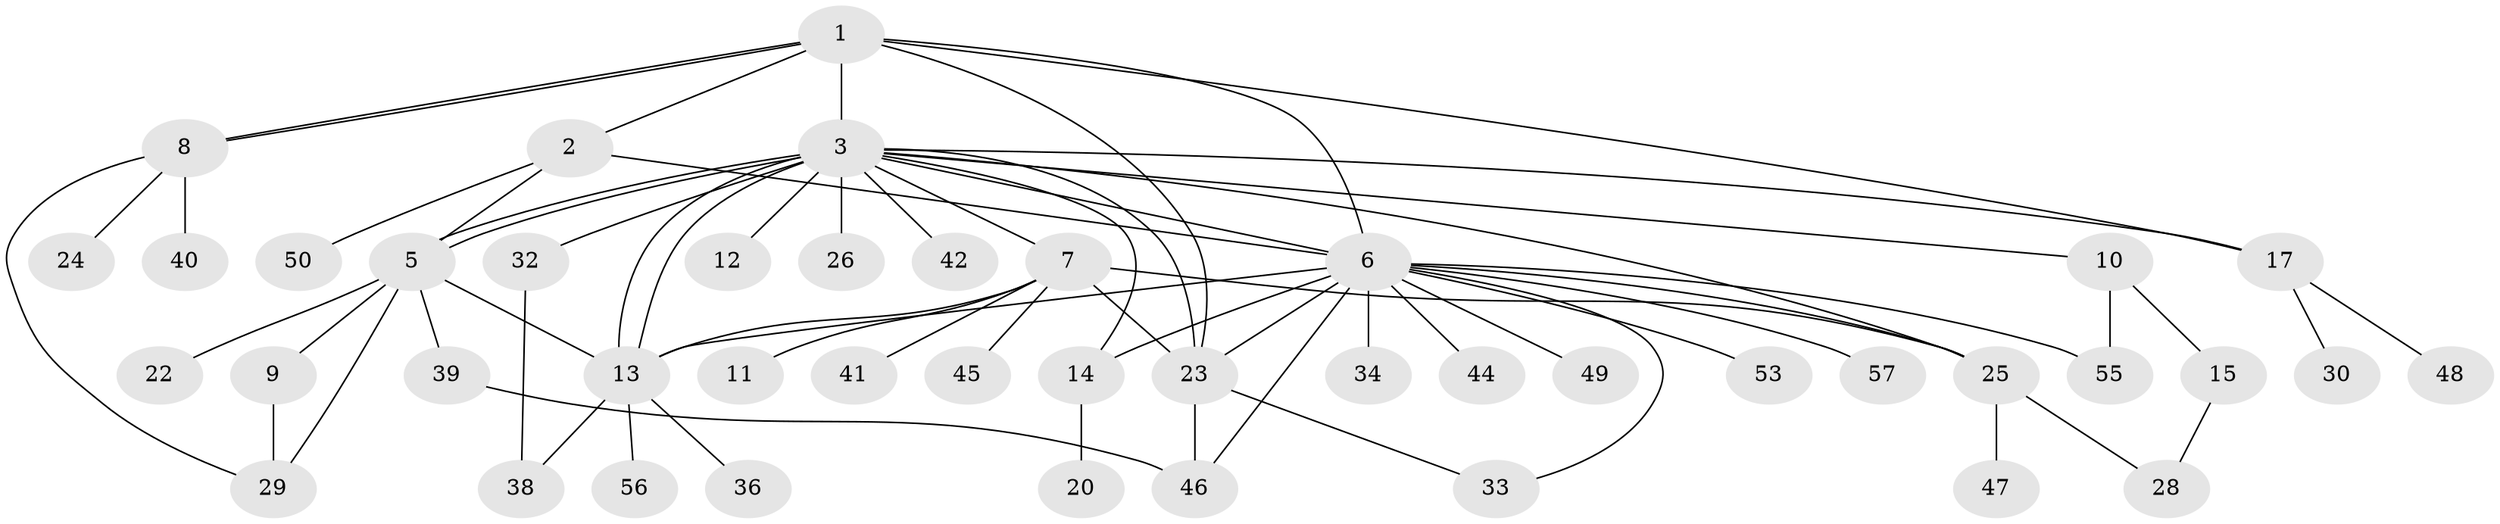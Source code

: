 // original degree distribution, {7: 0.017543859649122806, 4: 0.07017543859649122, 17: 0.017543859649122806, 8: 0.05263157894736842, 14: 0.017543859649122806, 6: 0.017543859649122806, 2: 0.21052631578947367, 3: 0.15789473684210525, 1: 0.40350877192982454, 9: 0.017543859649122806, 5: 0.017543859649122806}
// Generated by graph-tools (version 1.1) at 2025/11/02/27/25 16:11:13]
// undirected, 44 vertices, 67 edges
graph export_dot {
graph [start="1"]
  node [color=gray90,style=filled];
  1;
  2 [super="+52"];
  3 [super="+4"];
  5 [super="+19"];
  6 [super="+27"];
  7 [super="+21"];
  8 [super="+35"];
  9 [super="+37"];
  10;
  11;
  12;
  13 [super="+16"];
  14;
  15 [super="+54"];
  17 [super="+18"];
  20;
  22;
  23 [super="+51"];
  24;
  25 [super="+43"];
  26;
  28 [super="+31"];
  29;
  30;
  32;
  33;
  34;
  36;
  38;
  39;
  40;
  41;
  42;
  44;
  45;
  46;
  47;
  48;
  49;
  50;
  53;
  55;
  56;
  57;
  1 -- 2;
  1 -- 3;
  1 -- 6;
  1 -- 8;
  1 -- 8;
  1 -- 17;
  1 -- 23;
  2 -- 6;
  2 -- 50;
  2 -- 5;
  3 -- 5 [weight=2];
  3 -- 5;
  3 -- 6;
  3 -- 7 [weight=2];
  3 -- 10;
  3 -- 12;
  3 -- 13 [weight=3];
  3 -- 13;
  3 -- 14;
  3 -- 23;
  3 -- 26;
  3 -- 32;
  3 -- 42;
  3 -- 25;
  3 -- 17;
  5 -- 9;
  5 -- 13;
  5 -- 39;
  5 -- 29;
  5 -- 22;
  6 -- 14;
  6 -- 23;
  6 -- 34;
  6 -- 44;
  6 -- 46;
  6 -- 49;
  6 -- 53;
  6 -- 55;
  6 -- 57;
  6 -- 25;
  6 -- 33;
  6 -- 13;
  7 -- 11;
  7 -- 13;
  7 -- 25;
  7 -- 41;
  7 -- 45;
  7 -- 23;
  8 -- 24;
  8 -- 29;
  8 -- 40;
  9 -- 29;
  10 -- 15;
  10 -- 55;
  13 -- 36;
  13 -- 56;
  13 -- 38;
  14 -- 20;
  15 -- 28;
  17 -- 30;
  17 -- 48;
  23 -- 33;
  23 -- 46;
  25 -- 28;
  25 -- 47;
  32 -- 38;
  39 -- 46;
}
